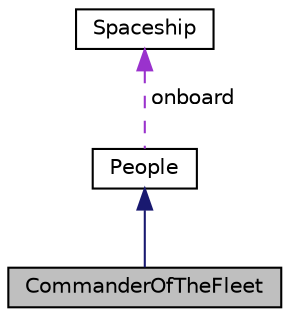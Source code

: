 digraph "CommanderOfTheFleet"
{
  edge [fontname="Helvetica",fontsize="10",labelfontname="Helvetica",labelfontsize="10"];
  node [fontname="Helvetica",fontsize="10",shape=record];
  Node2 [label="CommanderOfTheFleet",height=0.2,width=0.4,color="black", fillcolor="grey75", style="filled", fontcolor="black"];
  Node3 -> Node2 [dir="back",color="midnightblue",fontsize="10",style="solid"];
  Node3 [label="People",height=0.2,width=0.4,color="black", fillcolor="white", style="filled",URL="$classPeople.html",tooltip="People class. "];
  Node4 -> Node3 [dir="back",color="darkorchid3",fontsize="10",style="dashed",label=" onboard" ];
  Node4 [label="Spaceship",height=0.2,width=0.4,color="black", fillcolor="white", style="filled",URL="$classSpaceship.html",tooltip="Spaceship class. "];
}
